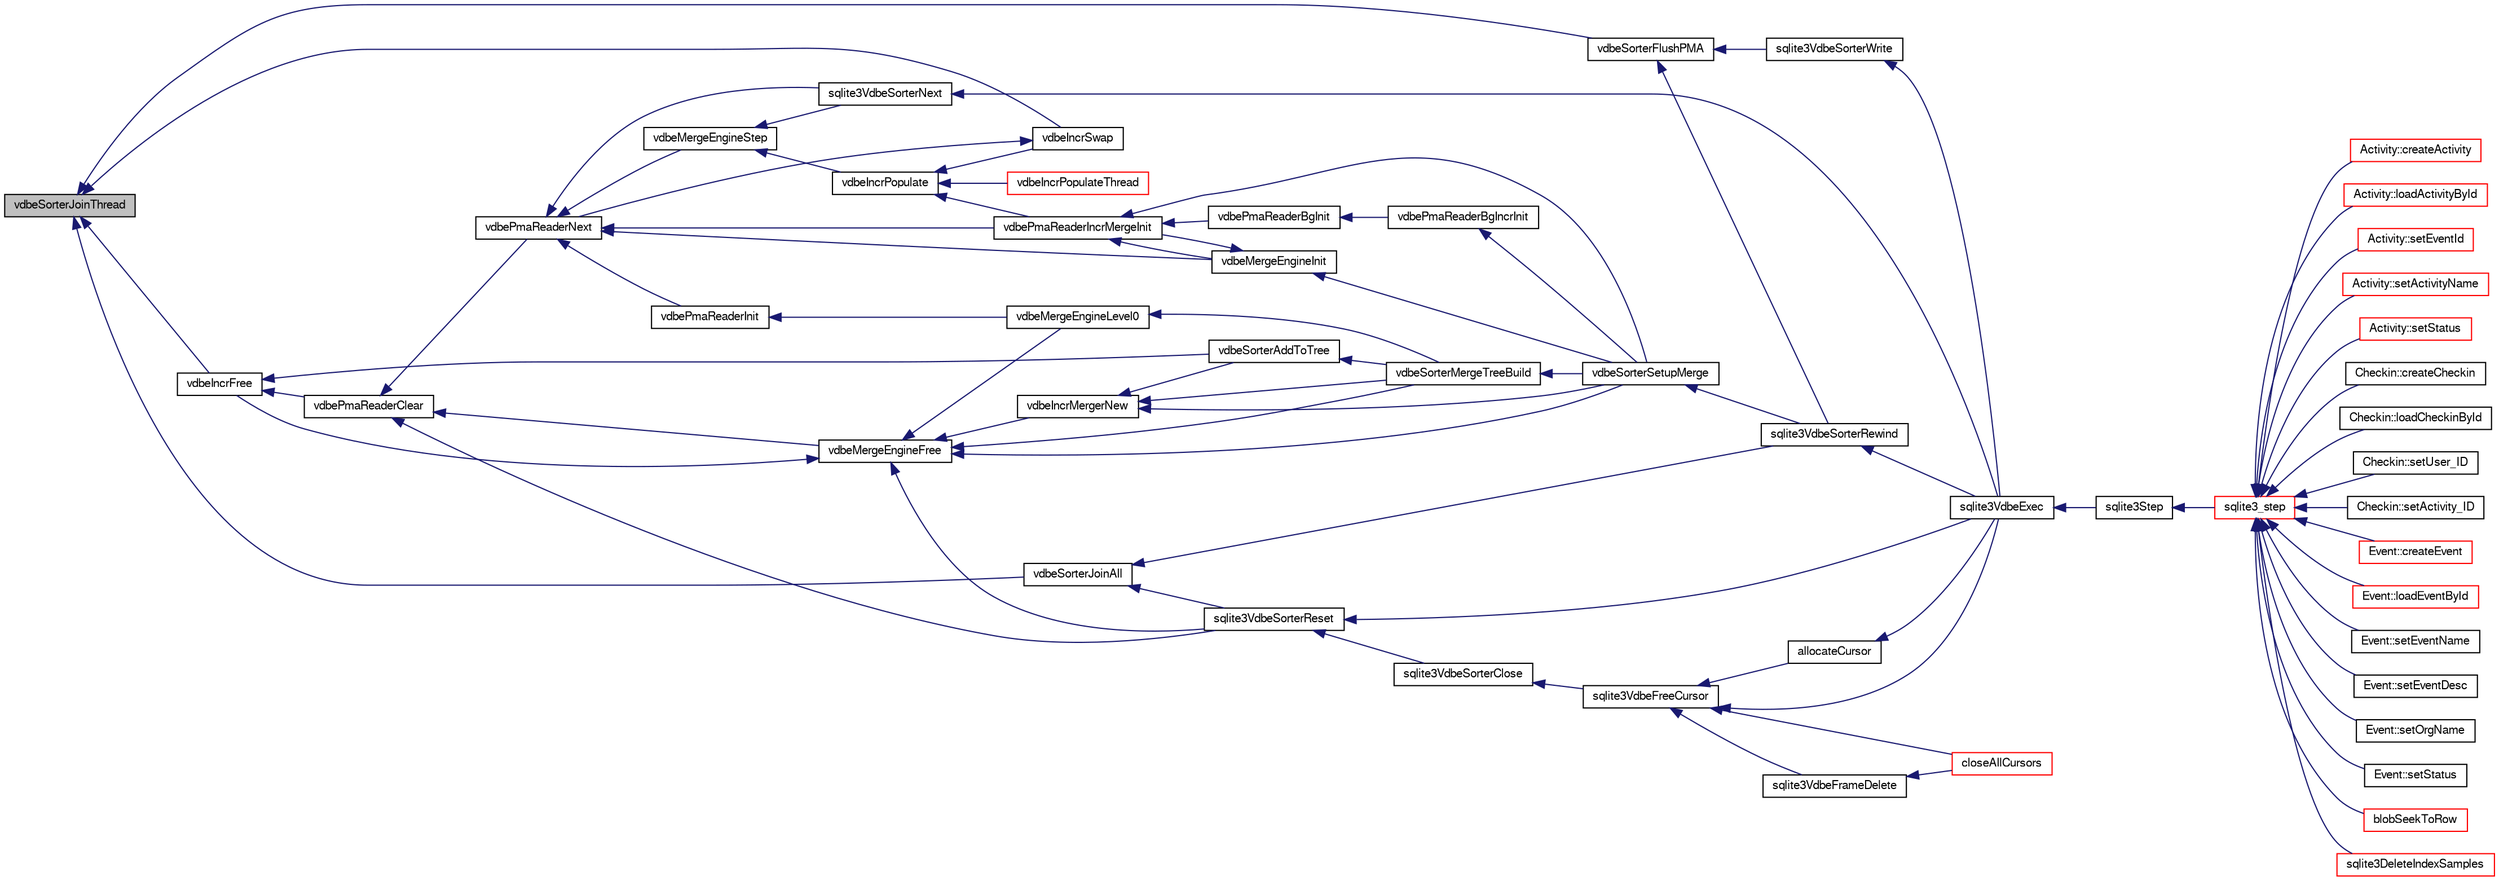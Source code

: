 digraph "vdbeSorterJoinThread"
{
  edge [fontname="FreeSans",fontsize="10",labelfontname="FreeSans",labelfontsize="10"];
  node [fontname="FreeSans",fontsize="10",shape=record];
  rankdir="LR";
  Node882299 [label="vdbeSorterJoinThread",height=0.2,width=0.4,color="black", fillcolor="grey75", style="filled", fontcolor="black"];
  Node882299 -> Node882300 [dir="back",color="midnightblue",fontsize="10",style="solid",fontname="FreeSans"];
  Node882300 [label="vdbeSorterJoinAll",height=0.2,width=0.4,color="black", fillcolor="white", style="filled",URL="$sqlite3_8c.html#a5cdb5b8f6cb109f97528d36e28565113"];
  Node882300 -> Node882301 [dir="back",color="midnightblue",fontsize="10",style="solid",fontname="FreeSans"];
  Node882301 [label="sqlite3VdbeSorterReset",height=0.2,width=0.4,color="black", fillcolor="white", style="filled",URL="$sqlite3_8c.html#a5dc239f845e793a82dd1d60ed3ed9c09"];
  Node882301 -> Node882302 [dir="back",color="midnightblue",fontsize="10",style="solid",fontname="FreeSans"];
  Node882302 [label="sqlite3VdbeExec",height=0.2,width=0.4,color="black", fillcolor="white", style="filled",URL="$sqlite3_8c.html#a8ce40a614bdc56719c4d642b1e4dfb21"];
  Node882302 -> Node882303 [dir="back",color="midnightblue",fontsize="10",style="solid",fontname="FreeSans"];
  Node882303 [label="sqlite3Step",height=0.2,width=0.4,color="black", fillcolor="white", style="filled",URL="$sqlite3_8c.html#a3f2872e873e2758a4beedad1d5113554"];
  Node882303 -> Node882304 [dir="back",color="midnightblue",fontsize="10",style="solid",fontname="FreeSans"];
  Node882304 [label="sqlite3_step",height=0.2,width=0.4,color="red", fillcolor="white", style="filled",URL="$sqlite3_8h.html#ac1e491ce36b7471eb28387f7d3c74334"];
  Node882304 -> Node882305 [dir="back",color="midnightblue",fontsize="10",style="solid",fontname="FreeSans"];
  Node882305 [label="Activity::createActivity",height=0.2,width=0.4,color="red", fillcolor="white", style="filled",URL="$classActivity.html#a813cc5e52c14ab49b39014c134e3425b"];
  Node882304 -> Node882308 [dir="back",color="midnightblue",fontsize="10",style="solid",fontname="FreeSans"];
  Node882308 [label="Activity::loadActivityById",height=0.2,width=0.4,color="red", fillcolor="white", style="filled",URL="$classActivity.html#abe4ffb4f08a47212ebf9013259d9e7fd"];
  Node882304 -> Node882310 [dir="back",color="midnightblue",fontsize="10",style="solid",fontname="FreeSans"];
  Node882310 [label="Activity::setEventId",height=0.2,width=0.4,color="red", fillcolor="white", style="filled",URL="$classActivity.html#adb1d0fd0d08f473e068f0a4086bfa9ca"];
  Node882304 -> Node882311 [dir="back",color="midnightblue",fontsize="10",style="solid",fontname="FreeSans"];
  Node882311 [label="Activity::setActivityName",height=0.2,width=0.4,color="red", fillcolor="white", style="filled",URL="$classActivity.html#a62dc3737b33915a36086f9dd26d16a81"];
  Node882304 -> Node882312 [dir="back",color="midnightblue",fontsize="10",style="solid",fontname="FreeSans"];
  Node882312 [label="Activity::setStatus",height=0.2,width=0.4,color="red", fillcolor="white", style="filled",URL="$classActivity.html#af618135a7738f4d2a7ee147a8ef912ea"];
  Node882304 -> Node882313 [dir="back",color="midnightblue",fontsize="10",style="solid",fontname="FreeSans"];
  Node882313 [label="Checkin::createCheckin",height=0.2,width=0.4,color="black", fillcolor="white", style="filled",URL="$classCheckin.html#a4e40acdf7fff0e607f6de4f24f3a163c"];
  Node882304 -> Node882314 [dir="back",color="midnightblue",fontsize="10",style="solid",fontname="FreeSans"];
  Node882314 [label="Checkin::loadCheckinById",height=0.2,width=0.4,color="black", fillcolor="white", style="filled",URL="$classCheckin.html#a3461f70ea6c68475225f2a07f78a21e0"];
  Node882304 -> Node882315 [dir="back",color="midnightblue",fontsize="10",style="solid",fontname="FreeSans"];
  Node882315 [label="Checkin::setUser_ID",height=0.2,width=0.4,color="black", fillcolor="white", style="filled",URL="$classCheckin.html#a76ab640f4f912876dbebf183db5359c6"];
  Node882304 -> Node882316 [dir="back",color="midnightblue",fontsize="10",style="solid",fontname="FreeSans"];
  Node882316 [label="Checkin::setActivity_ID",height=0.2,width=0.4,color="black", fillcolor="white", style="filled",URL="$classCheckin.html#ab2ff3ec2604ec73a42af25874a00b232"];
  Node882304 -> Node882317 [dir="back",color="midnightblue",fontsize="10",style="solid",fontname="FreeSans"];
  Node882317 [label="Event::createEvent",height=0.2,width=0.4,color="red", fillcolor="white", style="filled",URL="$classEvent.html#a77adb9f4a46ffb32c2d931f0691f5903"];
  Node882304 -> Node882318 [dir="back",color="midnightblue",fontsize="10",style="solid",fontname="FreeSans"];
  Node882318 [label="Event::loadEventById",height=0.2,width=0.4,color="red", fillcolor="white", style="filled",URL="$classEvent.html#afa66cea33f722dbeecb69cc98fdea055"];
  Node882304 -> Node882319 [dir="back",color="midnightblue",fontsize="10",style="solid",fontname="FreeSans"];
  Node882319 [label="Event::setEventName",height=0.2,width=0.4,color="black", fillcolor="white", style="filled",URL="$classEvent.html#a10596b6ca077df05184e30d62b08729d"];
  Node882304 -> Node882320 [dir="back",color="midnightblue",fontsize="10",style="solid",fontname="FreeSans"];
  Node882320 [label="Event::setEventDesc",height=0.2,width=0.4,color="black", fillcolor="white", style="filled",URL="$classEvent.html#ae36b8377dcae792f1c5c4726024c981b"];
  Node882304 -> Node882321 [dir="back",color="midnightblue",fontsize="10",style="solid",fontname="FreeSans"];
  Node882321 [label="Event::setOrgName",height=0.2,width=0.4,color="black", fillcolor="white", style="filled",URL="$classEvent.html#a19aac0f776bd764563a54977656cf680"];
  Node882304 -> Node882322 [dir="back",color="midnightblue",fontsize="10",style="solid",fontname="FreeSans"];
  Node882322 [label="Event::setStatus",height=0.2,width=0.4,color="black", fillcolor="white", style="filled",URL="$classEvent.html#ab0a6b9285af0f4172eb841e2b80f8972"];
  Node882304 -> Node882323 [dir="back",color="midnightblue",fontsize="10",style="solid",fontname="FreeSans"];
  Node882323 [label="blobSeekToRow",height=0.2,width=0.4,color="red", fillcolor="white", style="filled",URL="$sqlite3_8c.html#afff57e13332b98c8a44a7cebe38962ab"];
  Node882304 -> Node882326 [dir="back",color="midnightblue",fontsize="10",style="solid",fontname="FreeSans"];
  Node882326 [label="sqlite3DeleteIndexSamples",height=0.2,width=0.4,color="red", fillcolor="white", style="filled",URL="$sqlite3_8c.html#aaeda0302fbf61397ec009f65bed047ef"];
  Node882301 -> Node882563 [dir="back",color="midnightblue",fontsize="10",style="solid",fontname="FreeSans"];
  Node882563 [label="sqlite3VdbeSorterClose",height=0.2,width=0.4,color="black", fillcolor="white", style="filled",URL="$sqlite3_8c.html#a787fa9e9800f8ae4ef3fa11044ed1ac9"];
  Node882563 -> Node882564 [dir="back",color="midnightblue",fontsize="10",style="solid",fontname="FreeSans"];
  Node882564 [label="sqlite3VdbeFreeCursor",height=0.2,width=0.4,color="black", fillcolor="white", style="filled",URL="$sqlite3_8c.html#a0f9084083e1d0639708934630f33d6ef"];
  Node882564 -> Node882565 [dir="back",color="midnightblue",fontsize="10",style="solid",fontname="FreeSans"];
  Node882565 [label="sqlite3VdbeFrameDelete",height=0.2,width=0.4,color="black", fillcolor="white", style="filled",URL="$sqlite3_8c.html#adb3773fdfb1685857e28891f76365900"];
  Node882565 -> Node882566 [dir="back",color="midnightblue",fontsize="10",style="solid",fontname="FreeSans"];
  Node882566 [label="closeAllCursors",height=0.2,width=0.4,color="red", fillcolor="white", style="filled",URL="$sqlite3_8c.html#af1ac189735864dd6989a8c5af4557547"];
  Node882564 -> Node882566 [dir="back",color="midnightblue",fontsize="10",style="solid",fontname="FreeSans"];
  Node882564 -> Node882567 [dir="back",color="midnightblue",fontsize="10",style="solid",fontname="FreeSans"];
  Node882567 [label="allocateCursor",height=0.2,width=0.4,color="black", fillcolor="white", style="filled",URL="$sqlite3_8c.html#a5083c054ea81802294e539b00a57aad4"];
  Node882567 -> Node882302 [dir="back",color="midnightblue",fontsize="10",style="solid",fontname="FreeSans"];
  Node882564 -> Node882302 [dir="back",color="midnightblue",fontsize="10",style="solid",fontname="FreeSans"];
  Node882300 -> Node882568 [dir="back",color="midnightblue",fontsize="10",style="solid",fontname="FreeSans"];
  Node882568 [label="sqlite3VdbeSorterRewind",height=0.2,width=0.4,color="black", fillcolor="white", style="filled",URL="$sqlite3_8c.html#a31677d178ebf96ee6034a05660e1f4bf"];
  Node882568 -> Node882302 [dir="back",color="midnightblue",fontsize="10",style="solid",fontname="FreeSans"];
  Node882299 -> Node882569 [dir="back",color="midnightblue",fontsize="10",style="solid",fontname="FreeSans"];
  Node882569 [label="vdbeIncrFree",height=0.2,width=0.4,color="black", fillcolor="white", style="filled",URL="$sqlite3_8c.html#a2cf58de324cfc3b315c058575986bbee"];
  Node882569 -> Node882570 [dir="back",color="midnightblue",fontsize="10",style="solid",fontname="FreeSans"];
  Node882570 [label="vdbePmaReaderClear",height=0.2,width=0.4,color="black", fillcolor="white", style="filled",URL="$sqlite3_8c.html#ae4ef2e668d3028e75343e65046d42a2d"];
  Node882570 -> Node882571 [dir="back",color="midnightblue",fontsize="10",style="solid",fontname="FreeSans"];
  Node882571 [label="vdbePmaReaderNext",height=0.2,width=0.4,color="black", fillcolor="white", style="filled",URL="$sqlite3_8c.html#af63a38a01ef1374e7a717f83c2ccf648"];
  Node882571 -> Node882572 [dir="back",color="midnightblue",fontsize="10",style="solid",fontname="FreeSans"];
  Node882572 [label="vdbePmaReaderInit",height=0.2,width=0.4,color="black", fillcolor="white", style="filled",URL="$sqlite3_8c.html#a721a310daa0db281ae2ec97c1e330853"];
  Node882572 -> Node882573 [dir="back",color="midnightblue",fontsize="10",style="solid",fontname="FreeSans"];
  Node882573 [label="vdbeMergeEngineLevel0",height=0.2,width=0.4,color="black", fillcolor="white", style="filled",URL="$sqlite3_8c.html#a5b84168cf5b5c64218810fbc3182b95f"];
  Node882573 -> Node882574 [dir="back",color="midnightblue",fontsize="10",style="solid",fontname="FreeSans"];
  Node882574 [label="vdbeSorterMergeTreeBuild",height=0.2,width=0.4,color="black", fillcolor="white", style="filled",URL="$sqlite3_8c.html#a7af2bdcef74d6ae7b6c04a2a7d171f33"];
  Node882574 -> Node882575 [dir="back",color="midnightblue",fontsize="10",style="solid",fontname="FreeSans"];
  Node882575 [label="vdbeSorterSetupMerge",height=0.2,width=0.4,color="black", fillcolor="white", style="filled",URL="$sqlite3_8c.html#a82088507aafeedcc04af031f7ea0bbd8"];
  Node882575 -> Node882568 [dir="back",color="midnightblue",fontsize="10",style="solid",fontname="FreeSans"];
  Node882571 -> Node882576 [dir="back",color="midnightblue",fontsize="10",style="solid",fontname="FreeSans"];
  Node882576 [label="vdbeMergeEngineStep",height=0.2,width=0.4,color="black", fillcolor="white", style="filled",URL="$sqlite3_8c.html#a36af2b5bd30bb2d097a185ce7b349aed"];
  Node882576 -> Node882577 [dir="back",color="midnightblue",fontsize="10",style="solid",fontname="FreeSans"];
  Node882577 [label="vdbeIncrPopulate",height=0.2,width=0.4,color="black", fillcolor="white", style="filled",URL="$sqlite3_8c.html#a157a9f79260999f8f5f336d246f7b1bd"];
  Node882577 -> Node882578 [dir="back",color="midnightblue",fontsize="10",style="solid",fontname="FreeSans"];
  Node882578 [label="vdbeIncrPopulateThread",height=0.2,width=0.4,color="red", fillcolor="white", style="filled",URL="$sqlite3_8c.html#ae7c977e9bc712052464f45c67e95847b"];
  Node882577 -> Node882580 [dir="back",color="midnightblue",fontsize="10",style="solid",fontname="FreeSans"];
  Node882580 [label="vdbeIncrSwap",height=0.2,width=0.4,color="black", fillcolor="white", style="filled",URL="$sqlite3_8c.html#a8f7f6718c318c3268d28964e2b983225"];
  Node882580 -> Node882571 [dir="back",color="midnightblue",fontsize="10",style="solid",fontname="FreeSans"];
  Node882577 -> Node882581 [dir="back",color="midnightblue",fontsize="10",style="solid",fontname="FreeSans"];
  Node882581 [label="vdbePmaReaderIncrMergeInit",height=0.2,width=0.4,color="black", fillcolor="white", style="filled",URL="$sqlite3_8c.html#a8174970251c49119bb287029eb1d3aed"];
  Node882581 -> Node882582 [dir="back",color="midnightblue",fontsize="10",style="solid",fontname="FreeSans"];
  Node882582 [label="vdbeMergeEngineInit",height=0.2,width=0.4,color="black", fillcolor="white", style="filled",URL="$sqlite3_8c.html#aa3c8bfc9bbc60c4bc1402369750c8c1f"];
  Node882582 -> Node882581 [dir="back",color="midnightblue",fontsize="10",style="solid",fontname="FreeSans"];
  Node882582 -> Node882575 [dir="back",color="midnightblue",fontsize="10",style="solid",fontname="FreeSans"];
  Node882581 -> Node882583 [dir="back",color="midnightblue",fontsize="10",style="solid",fontname="FreeSans"];
  Node882583 [label="vdbePmaReaderBgInit",height=0.2,width=0.4,color="black", fillcolor="white", style="filled",URL="$sqlite3_8c.html#a9b5ba54e987dd6921fce57849ada7006"];
  Node882583 -> Node882584 [dir="back",color="midnightblue",fontsize="10",style="solid",fontname="FreeSans"];
  Node882584 [label="vdbePmaReaderBgIncrInit",height=0.2,width=0.4,color="black", fillcolor="white", style="filled",URL="$sqlite3_8c.html#a6af1891e09d9b5c7fc9fa201cf96d9ab"];
  Node882584 -> Node882575 [dir="back",color="midnightblue",fontsize="10",style="solid",fontname="FreeSans"];
  Node882581 -> Node882575 [dir="back",color="midnightblue",fontsize="10",style="solid",fontname="FreeSans"];
  Node882576 -> Node882585 [dir="back",color="midnightblue",fontsize="10",style="solid",fontname="FreeSans"];
  Node882585 [label="sqlite3VdbeSorterNext",height=0.2,width=0.4,color="black", fillcolor="white", style="filled",URL="$sqlite3_8c.html#a2c124733226f09f5b5ac860635be7850"];
  Node882585 -> Node882302 [dir="back",color="midnightblue",fontsize="10",style="solid",fontname="FreeSans"];
  Node882571 -> Node882582 [dir="back",color="midnightblue",fontsize="10",style="solid",fontname="FreeSans"];
  Node882571 -> Node882581 [dir="back",color="midnightblue",fontsize="10",style="solid",fontname="FreeSans"];
  Node882571 -> Node882585 [dir="back",color="midnightblue",fontsize="10",style="solid",fontname="FreeSans"];
  Node882570 -> Node882586 [dir="back",color="midnightblue",fontsize="10",style="solid",fontname="FreeSans"];
  Node882586 [label="vdbeMergeEngineFree",height=0.2,width=0.4,color="black", fillcolor="white", style="filled",URL="$sqlite3_8c.html#a6cb59e7106205b62881f202786177310"];
  Node882586 -> Node882569 [dir="back",color="midnightblue",fontsize="10",style="solid",fontname="FreeSans"];
  Node882586 -> Node882301 [dir="back",color="midnightblue",fontsize="10",style="solid",fontname="FreeSans"];
  Node882586 -> Node882587 [dir="back",color="midnightblue",fontsize="10",style="solid",fontname="FreeSans"];
  Node882587 [label="vdbeIncrMergerNew",height=0.2,width=0.4,color="black", fillcolor="white", style="filled",URL="$sqlite3_8c.html#a6778b3fa8280f7e0fb50401ccb34e0cc"];
  Node882587 -> Node882588 [dir="back",color="midnightblue",fontsize="10",style="solid",fontname="FreeSans"];
  Node882588 [label="vdbeSorterAddToTree",height=0.2,width=0.4,color="black", fillcolor="white", style="filled",URL="$sqlite3_8c.html#a8eccbbf1454e5f56267f1c7e47817773"];
  Node882588 -> Node882574 [dir="back",color="midnightblue",fontsize="10",style="solid",fontname="FreeSans"];
  Node882587 -> Node882574 [dir="back",color="midnightblue",fontsize="10",style="solid",fontname="FreeSans"];
  Node882587 -> Node882575 [dir="back",color="midnightblue",fontsize="10",style="solid",fontname="FreeSans"];
  Node882586 -> Node882573 [dir="back",color="midnightblue",fontsize="10",style="solid",fontname="FreeSans"];
  Node882586 -> Node882574 [dir="back",color="midnightblue",fontsize="10",style="solid",fontname="FreeSans"];
  Node882586 -> Node882575 [dir="back",color="midnightblue",fontsize="10",style="solid",fontname="FreeSans"];
  Node882570 -> Node882301 [dir="back",color="midnightblue",fontsize="10",style="solid",fontname="FreeSans"];
  Node882569 -> Node882588 [dir="back",color="midnightblue",fontsize="10",style="solid",fontname="FreeSans"];
  Node882299 -> Node882589 [dir="back",color="midnightblue",fontsize="10",style="solid",fontname="FreeSans"];
  Node882589 [label="vdbeSorterFlushPMA",height=0.2,width=0.4,color="black", fillcolor="white", style="filled",URL="$sqlite3_8c.html#ada9bb002d01885ef3856a19b12b99151"];
  Node882589 -> Node882590 [dir="back",color="midnightblue",fontsize="10",style="solid",fontname="FreeSans"];
  Node882590 [label="sqlite3VdbeSorterWrite",height=0.2,width=0.4,color="black", fillcolor="white", style="filled",URL="$sqlite3_8c.html#a1285a5dd9fee5078593b3cda07911c39"];
  Node882590 -> Node882302 [dir="back",color="midnightblue",fontsize="10",style="solid",fontname="FreeSans"];
  Node882589 -> Node882568 [dir="back",color="midnightblue",fontsize="10",style="solid",fontname="FreeSans"];
  Node882299 -> Node882580 [dir="back",color="midnightblue",fontsize="10",style="solid",fontname="FreeSans"];
}
